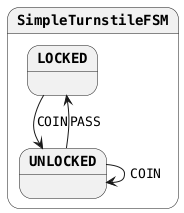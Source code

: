 @startuml
skinparam monochrome true
skinparam StateFontName Helvetica
skinparam defaultFontName Monospaced
skinparam defaultFontStyle Bold
skinparam state {
    FontStyle Bold
}
state SimpleTurnstileFSM {
LOCKED --> UNLOCKED : COIN
UNLOCKED --> LOCKED : PASS
UNLOCKED --> UNLOCKED : COIN
}
@enduml
